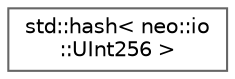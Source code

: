 digraph "Graphical Class Hierarchy"
{
 // LATEX_PDF_SIZE
  bgcolor="transparent";
  edge [fontname=Helvetica,fontsize=10,labelfontname=Helvetica,labelfontsize=10];
  node [fontname=Helvetica,fontsize=10,shape=box,height=0.2,width=0.4];
  rankdir="LR";
  Node0 [id="Node000000",label="std::hash\< neo::io\l::UInt256 \>",height=0.2,width=0.4,color="grey40", fillcolor="white", style="filled",URL="$structstd_1_1hash_3_01neo_1_1io_1_1_u_int256_01_4.html",tooltip="Hash function for neo::io::UInt256."];
}
